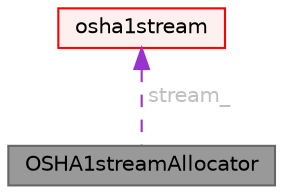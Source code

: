digraph "OSHA1streamAllocator"
{
 // LATEX_PDF_SIZE
  bgcolor="transparent";
  edge [fontname=Helvetica,fontsize=10,labelfontname=Helvetica,labelfontsize=10];
  node [fontname=Helvetica,fontsize=10,shape=box,height=0.2,width=0.4];
  Node1 [id="Node000001",label="OSHA1streamAllocator",height=0.2,width=0.4,color="gray40", fillcolor="grey60", style="filled", fontcolor="black",tooltip=" "];
  Node2 -> Node1 [id="edge1_Node000001_Node000002",dir="back",color="darkorchid3",style="dashed",tooltip=" ",label=" stream_",fontcolor="grey" ];
  Node2 [id="Node000002",label="osha1stream",height=0.2,width=0.4,color="red", fillcolor="#FFF0F0", style="filled",URL="$classFoam_1_1osha1stream.html",tooltip=" "];
}
